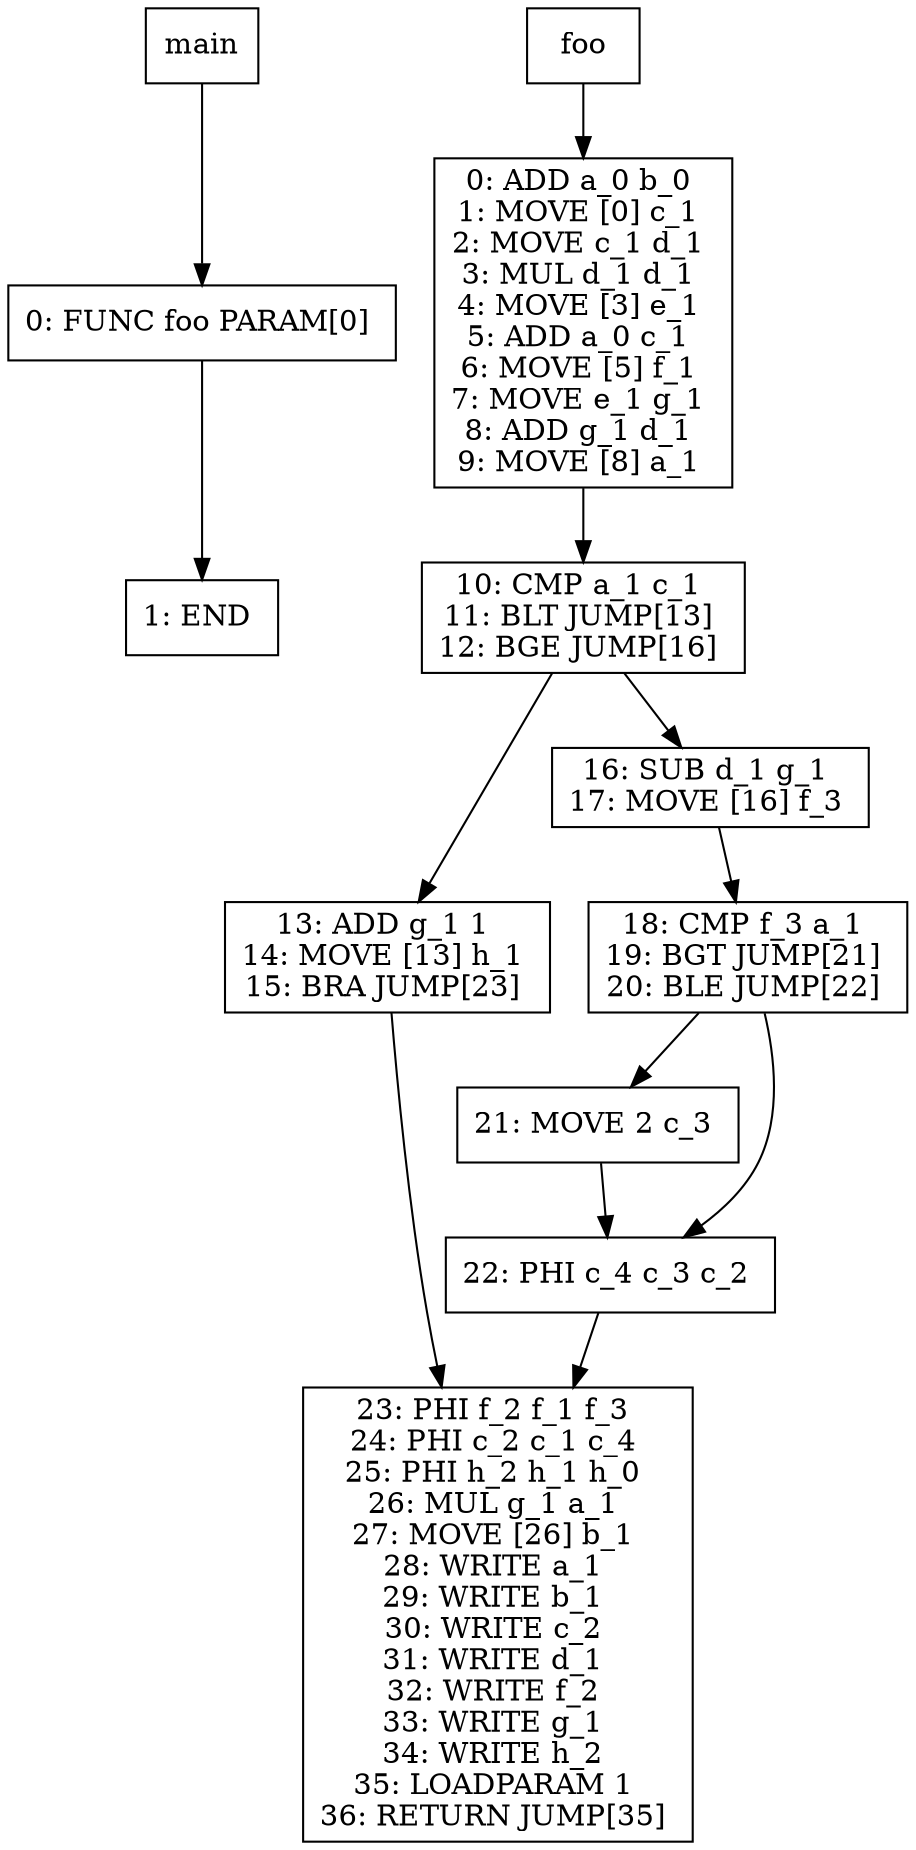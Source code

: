 digraph test018 {
node [shape=box]
1[label="main"]
1 -> 25
25[label="0: FUNC foo PARAM[0] 
"]
25 -> 26
26[label="1: END 
"]
2[label="foo"]
2 -> 4
4[label="0: ADD a_0 b_0 
1: MOVE [0] c_1 
2: MOVE c_1 d_1 
3: MUL d_1 d_1 
4: MOVE [3] e_1 
5: ADD a_0 c_1 
6: MOVE [5] f_1 
7: MOVE e_1 g_1 
8: ADD g_1 d_1 
9: MOVE [8] a_1 
"]
4 -> 10
10[label="10: CMP a_1 c_1 
11: BLT JUMP[13] 
12: BGE JUMP[16] 
"]
10 -> 12
12[label="13: ADD g_1 1 
14: MOVE [13] h_1 
15: BRA JUMP[23] 
"]
12 -> 11
11[label="23: PHI f_2 f_1 f_3 
24: PHI c_2 c_1 c_4 
25: PHI h_2 h_1 h_0 
26: MUL g_1 a_1 
27: MOVE [26] b_1 
28: WRITE a_1 
29: WRITE b_1 
30: WRITE c_2 
31: WRITE d_1 
32: WRITE f_2 
33: WRITE g_1 
34: WRITE h_2 
35: LOADPARAM 1 
36: RETURN JUMP[35] 
"]
10 -> 13
13[label="16: SUB d_1 g_1 
17: MOVE [16] f_3 
"]
13 -> 14
14[label="18: CMP f_3 a_1 
19: BGT JUMP[21] 
20: BLE JUMP[22] 
"]
14 -> 16
16[label="21: MOVE 2 c_3 
"]
16 -> 15
15[label="22: PHI c_4 c_3 c_2 
"]
15 -> 11
14 -> 15
}
